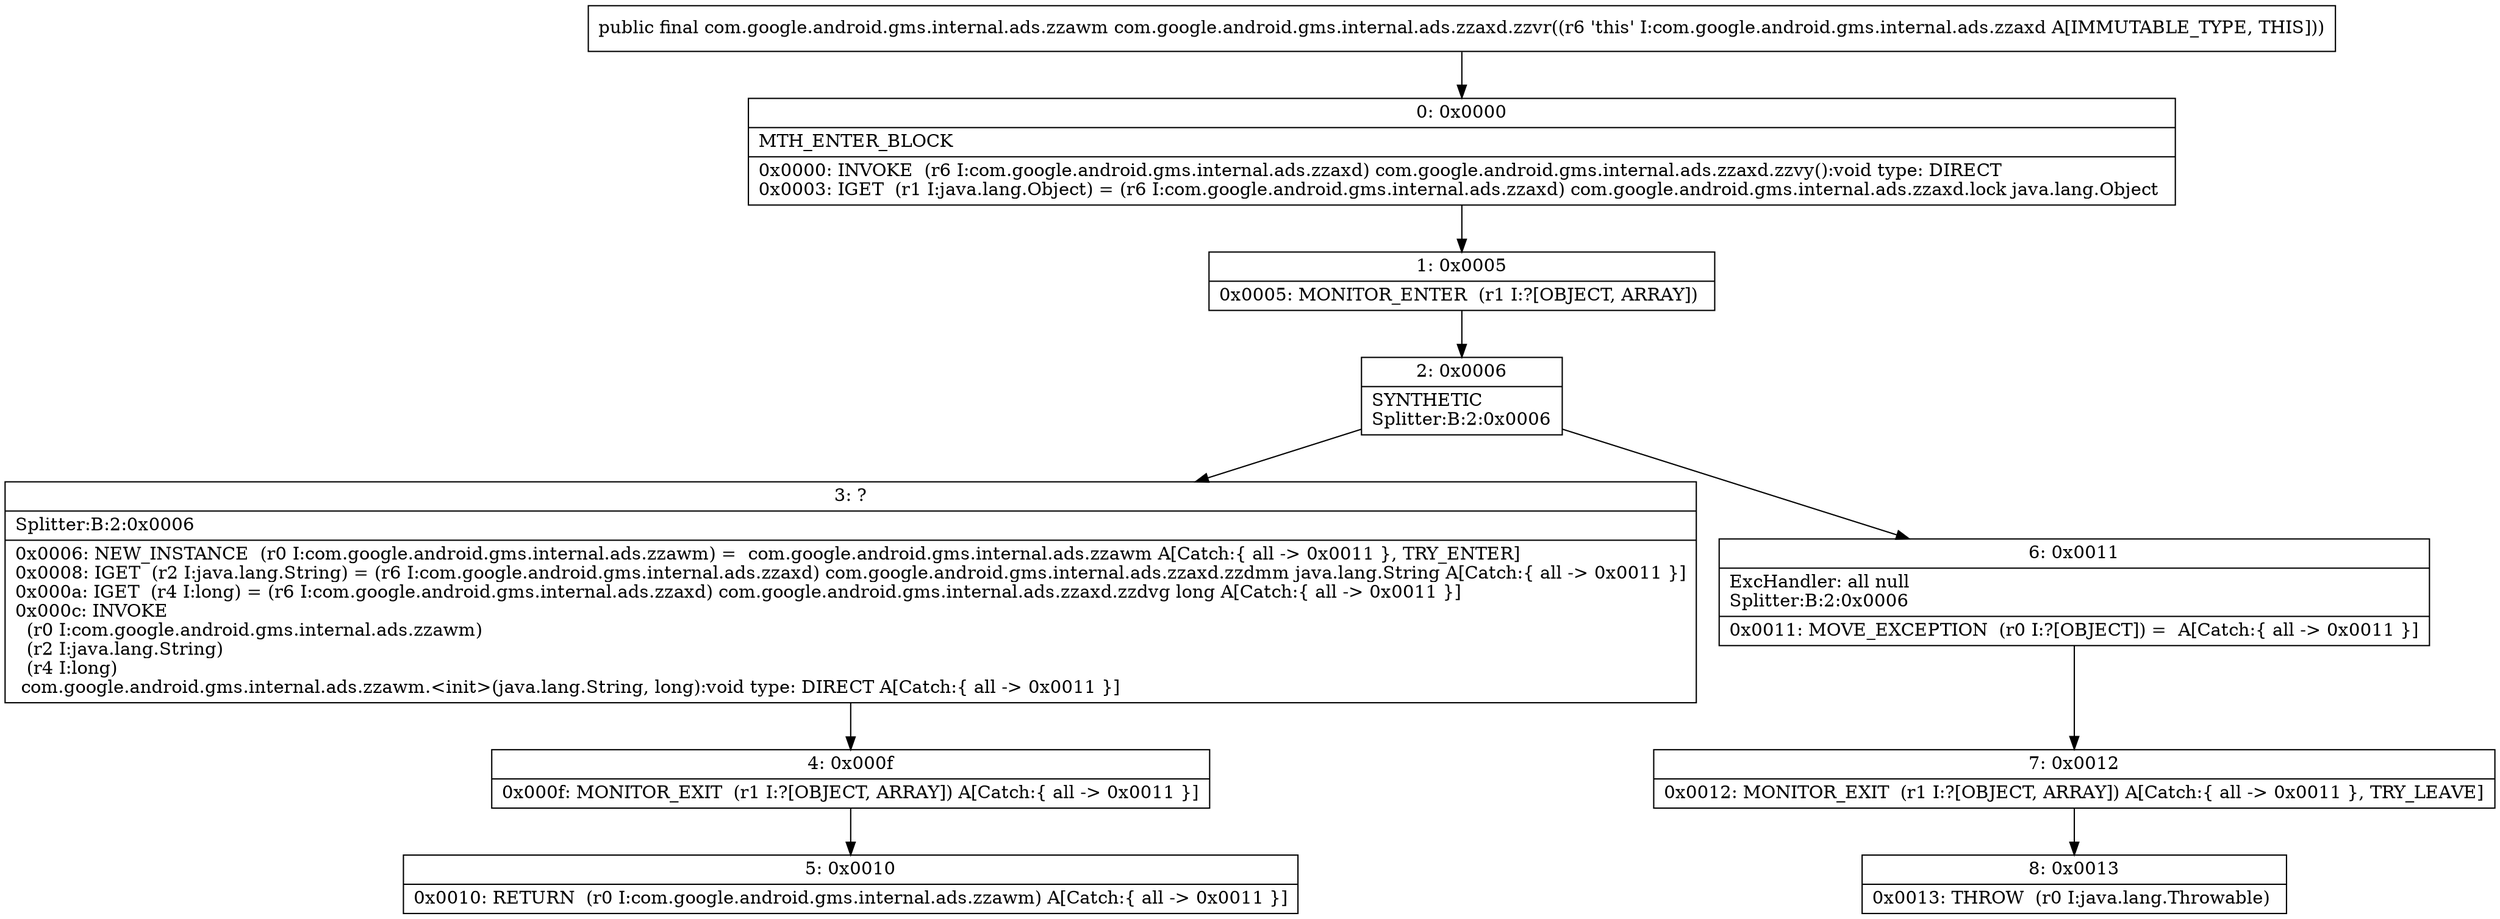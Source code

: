 digraph "CFG forcom.google.android.gms.internal.ads.zzaxd.zzvr()Lcom\/google\/android\/gms\/internal\/ads\/zzawm;" {
Node_0 [shape=record,label="{0\:\ 0x0000|MTH_ENTER_BLOCK\l|0x0000: INVOKE  (r6 I:com.google.android.gms.internal.ads.zzaxd) com.google.android.gms.internal.ads.zzaxd.zzvy():void type: DIRECT \l0x0003: IGET  (r1 I:java.lang.Object) = (r6 I:com.google.android.gms.internal.ads.zzaxd) com.google.android.gms.internal.ads.zzaxd.lock java.lang.Object \l}"];
Node_1 [shape=record,label="{1\:\ 0x0005|0x0005: MONITOR_ENTER  (r1 I:?[OBJECT, ARRAY]) \l}"];
Node_2 [shape=record,label="{2\:\ 0x0006|SYNTHETIC\lSplitter:B:2:0x0006\l}"];
Node_3 [shape=record,label="{3\:\ ?|Splitter:B:2:0x0006\l|0x0006: NEW_INSTANCE  (r0 I:com.google.android.gms.internal.ads.zzawm) =  com.google.android.gms.internal.ads.zzawm A[Catch:\{ all \-\> 0x0011 \}, TRY_ENTER]\l0x0008: IGET  (r2 I:java.lang.String) = (r6 I:com.google.android.gms.internal.ads.zzaxd) com.google.android.gms.internal.ads.zzaxd.zzdmm java.lang.String A[Catch:\{ all \-\> 0x0011 \}]\l0x000a: IGET  (r4 I:long) = (r6 I:com.google.android.gms.internal.ads.zzaxd) com.google.android.gms.internal.ads.zzaxd.zzdvg long A[Catch:\{ all \-\> 0x0011 \}]\l0x000c: INVOKE  \l  (r0 I:com.google.android.gms.internal.ads.zzawm)\l  (r2 I:java.lang.String)\l  (r4 I:long)\l com.google.android.gms.internal.ads.zzawm.\<init\>(java.lang.String, long):void type: DIRECT A[Catch:\{ all \-\> 0x0011 \}]\l}"];
Node_4 [shape=record,label="{4\:\ 0x000f|0x000f: MONITOR_EXIT  (r1 I:?[OBJECT, ARRAY]) A[Catch:\{ all \-\> 0x0011 \}]\l}"];
Node_5 [shape=record,label="{5\:\ 0x0010|0x0010: RETURN  (r0 I:com.google.android.gms.internal.ads.zzawm) A[Catch:\{ all \-\> 0x0011 \}]\l}"];
Node_6 [shape=record,label="{6\:\ 0x0011|ExcHandler: all null\lSplitter:B:2:0x0006\l|0x0011: MOVE_EXCEPTION  (r0 I:?[OBJECT]) =  A[Catch:\{ all \-\> 0x0011 \}]\l}"];
Node_7 [shape=record,label="{7\:\ 0x0012|0x0012: MONITOR_EXIT  (r1 I:?[OBJECT, ARRAY]) A[Catch:\{ all \-\> 0x0011 \}, TRY_LEAVE]\l}"];
Node_8 [shape=record,label="{8\:\ 0x0013|0x0013: THROW  (r0 I:java.lang.Throwable) \l}"];
MethodNode[shape=record,label="{public final com.google.android.gms.internal.ads.zzawm com.google.android.gms.internal.ads.zzaxd.zzvr((r6 'this' I:com.google.android.gms.internal.ads.zzaxd A[IMMUTABLE_TYPE, THIS])) }"];
MethodNode -> Node_0;
Node_0 -> Node_1;
Node_1 -> Node_2;
Node_2 -> Node_3;
Node_2 -> Node_6;
Node_3 -> Node_4;
Node_4 -> Node_5;
Node_6 -> Node_7;
Node_7 -> Node_8;
}

